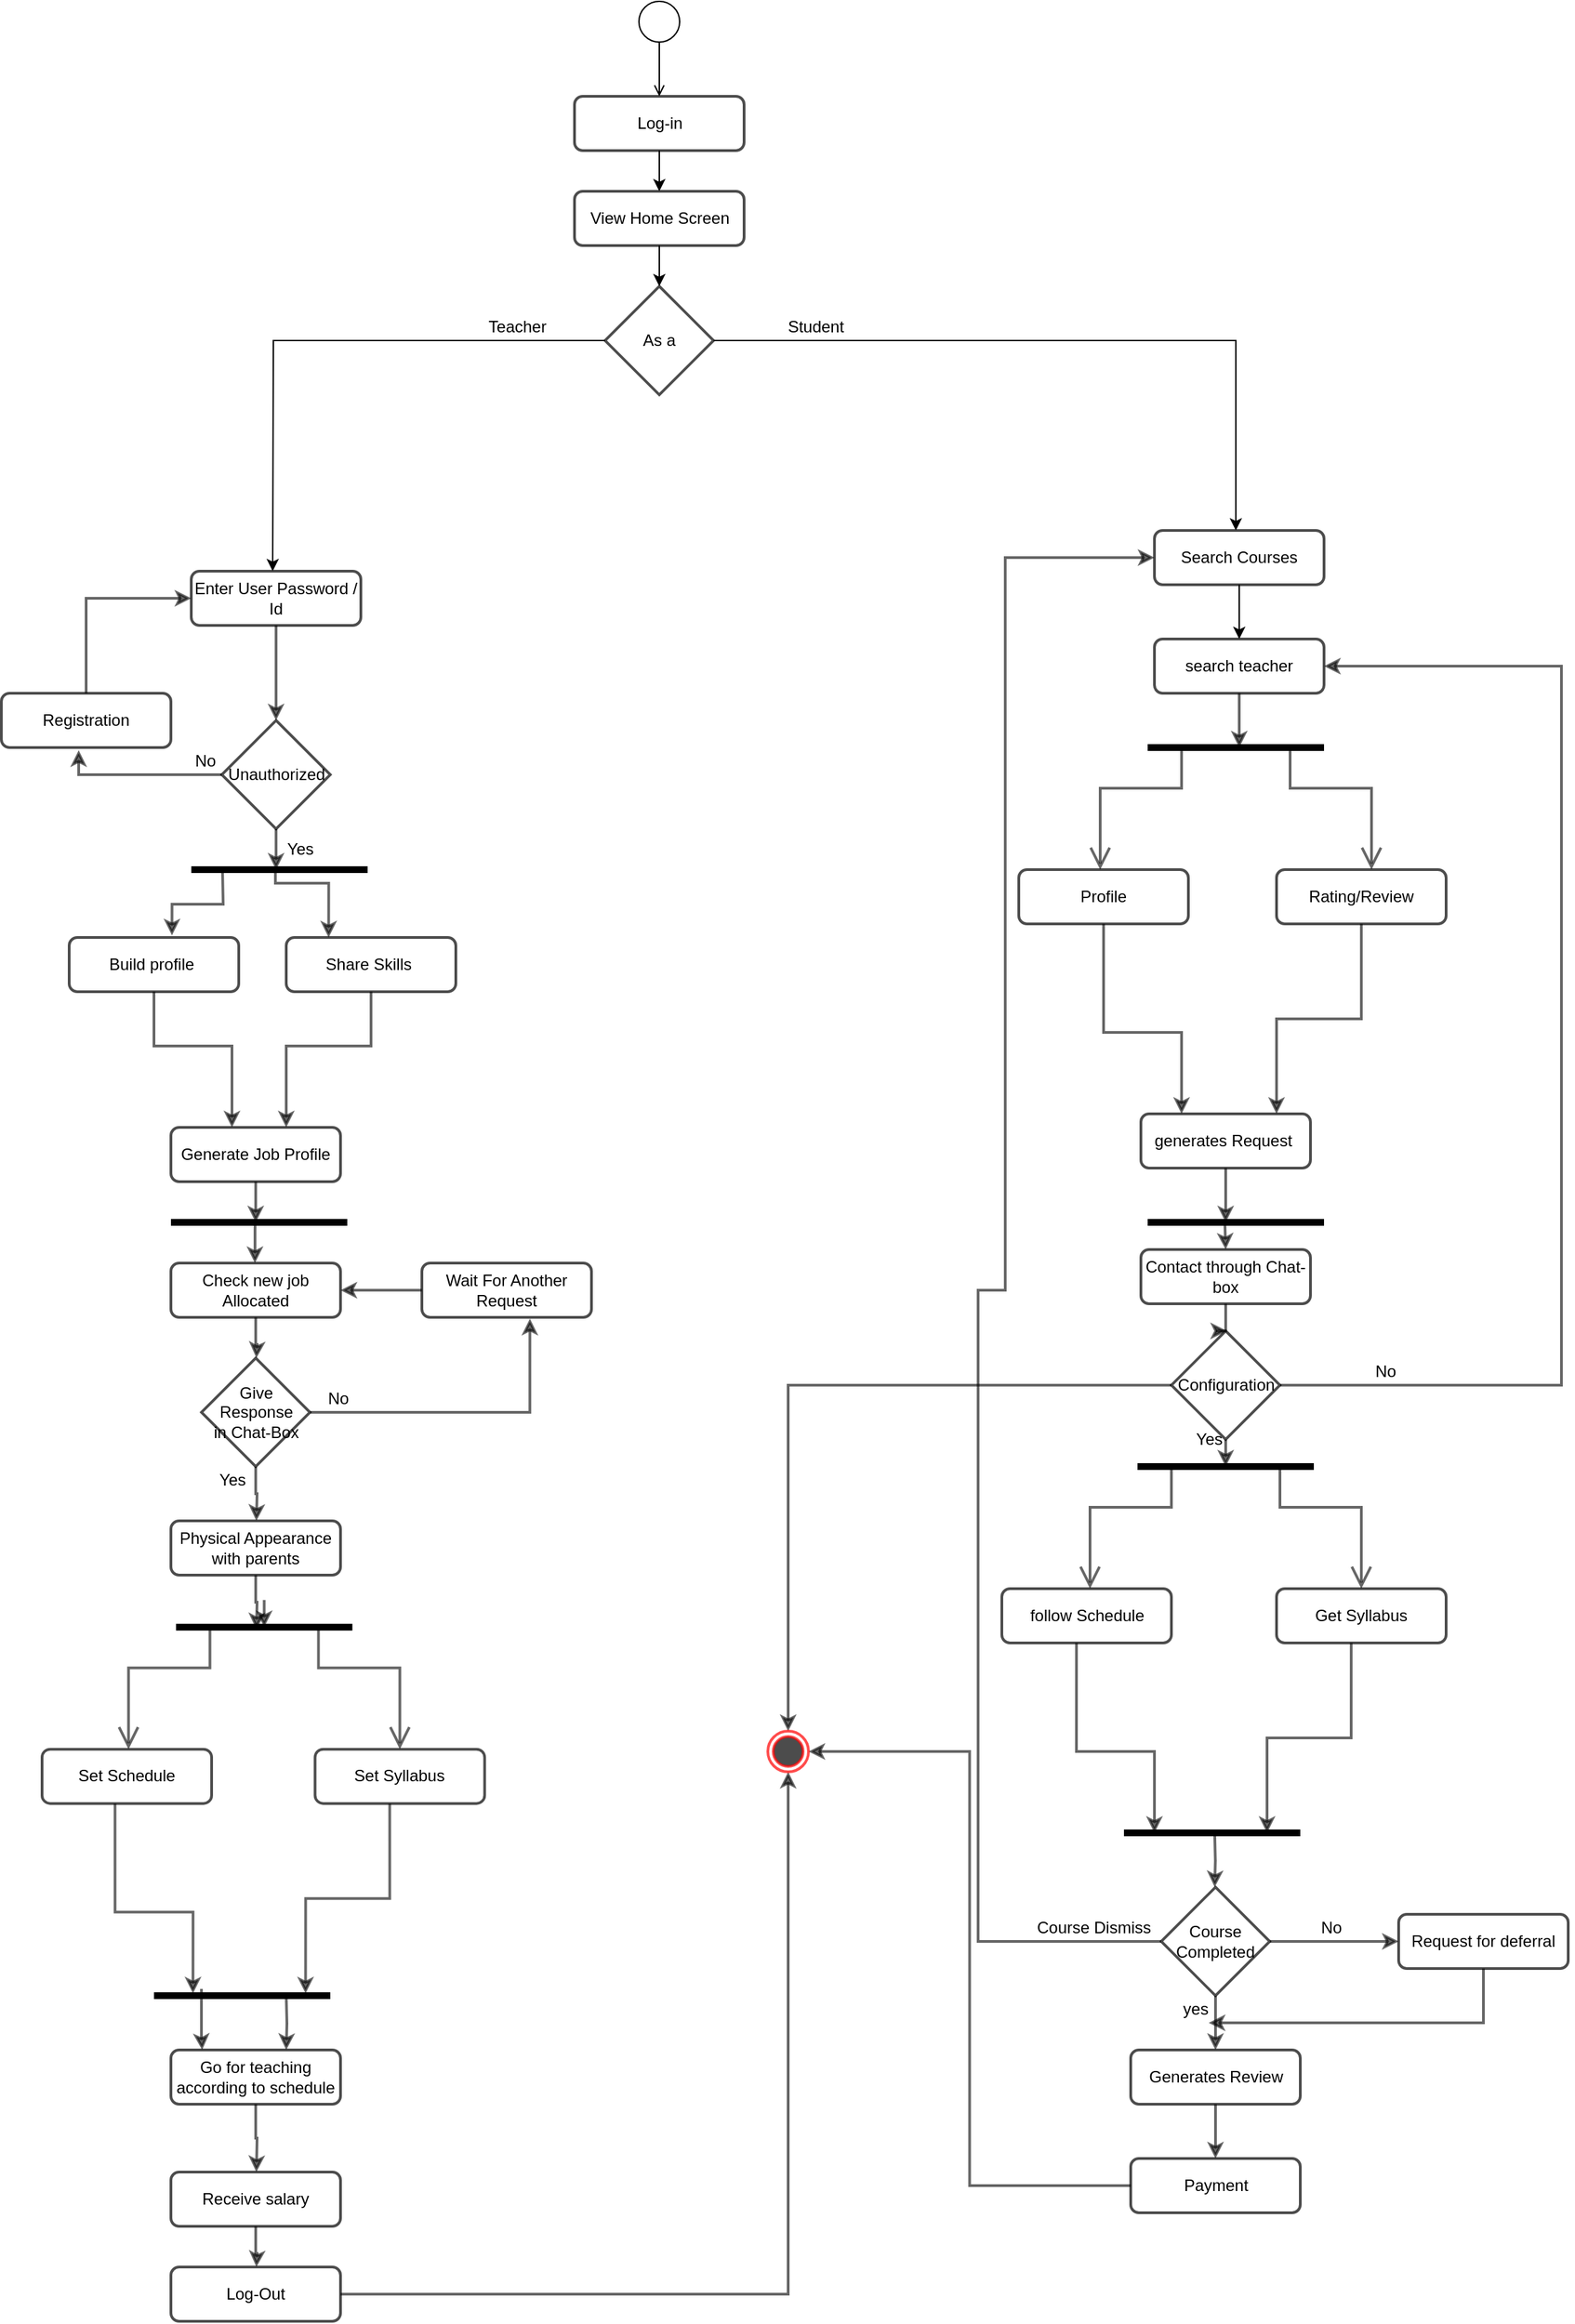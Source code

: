 <mxfile version="20.4.0" type="device"><diagram name="Page-1" id="0783ab3e-0a74-02c8-0abd-f7b4e66b4bec"><mxGraphModel dx="2090" dy="671" grid="1" gridSize="10" guides="1" tooltips="1" connect="1" arrows="1" fold="1" page="1" pageScale="1" pageWidth="850" pageHeight="1100" background="none" math="0" shadow="0"><root><mxCell id="0"/><mxCell id="1" parent="0"/><mxCell id="g82Zf-Lcx8JKlBV5Em9E-5" value="" style="ellipse;html=1;" parent="1" vertex="1"><mxGeometry x="400" y="50" width="30" height="30" as="geometry"/></mxCell><mxCell id="g82Zf-Lcx8JKlBV5Em9E-6" value="" style="endArrow=open;html=1;rounded=0;align=center;verticalAlign=top;endFill=0;labelBackgroundColor=none;endSize=6;" parent="1" source="g82Zf-Lcx8JKlBV5Em9E-5" edge="1"><mxGeometry relative="1" as="geometry"><mxPoint x="415" y="120" as="targetPoint"/></mxGeometry></mxCell><mxCell id="g82Zf-Lcx8JKlBV5Em9E-19" style="edgeStyle=orthogonalEdgeStyle;rounded=0;orthogonalLoop=1;jettySize=auto;html=1;" parent="1" source="g82Zf-Lcx8JKlBV5Em9E-15" target="g82Zf-Lcx8JKlBV5Em9E-16" edge="1"><mxGeometry relative="1" as="geometry"/></mxCell><mxCell id="g82Zf-Lcx8JKlBV5Em9E-15" value="Log-in" style="rounded=1;whiteSpace=wrap;html=1;strokeWidth=2;fillColor=#FFFFFF;opacity=70;" parent="1" vertex="1"><mxGeometry x="352.5" y="120" width="125" height="40" as="geometry"/></mxCell><mxCell id="g82Zf-Lcx8JKlBV5Em9E-21" style="edgeStyle=orthogonalEdgeStyle;rounded=0;orthogonalLoop=1;jettySize=auto;html=1;" parent="1" source="g82Zf-Lcx8JKlBV5Em9E-16" target="g82Zf-Lcx8JKlBV5Em9E-20" edge="1"><mxGeometry relative="1" as="geometry"/></mxCell><mxCell id="g82Zf-Lcx8JKlBV5Em9E-16" value="View Home Screen" style="rounded=1;whiteSpace=wrap;html=1;strokeWidth=2;fillColor=#FFFFFF;opacity=70;" parent="1" vertex="1"><mxGeometry x="352.5" y="190" width="125" height="40" as="geometry"/></mxCell><mxCell id="g82Zf-Lcx8JKlBV5Em9E-22" style="edgeStyle=orthogonalEdgeStyle;rounded=0;orthogonalLoop=1;jettySize=auto;html=1;" parent="1" source="g82Zf-Lcx8JKlBV5Em9E-20" edge="1"><mxGeometry relative="1" as="geometry"><mxPoint x="840" y="440" as="targetPoint"/><Array as="points"><mxPoint x="680" y="300"/><mxPoint x="680" y="300"/></Array></mxGeometry></mxCell><mxCell id="g82Zf-Lcx8JKlBV5Em9E-24" style="edgeStyle=orthogonalEdgeStyle;rounded=0;orthogonalLoop=1;jettySize=auto;html=1;" parent="1" source="g82Zf-Lcx8JKlBV5Em9E-20" edge="1"><mxGeometry relative="1" as="geometry"><mxPoint x="130" y="470" as="targetPoint"/></mxGeometry></mxCell><mxCell id="g82Zf-Lcx8JKlBV5Em9E-20" value="As a" style="rhombus;whiteSpace=wrap;html=1;strokeWidth=2;fillColor=#FFFFFF;opacity=70;" parent="1" vertex="1"><mxGeometry x="375" y="260" width="80" height="80" as="geometry"/></mxCell><mxCell id="g82Zf-Lcx8JKlBV5Em9E-25" value="Student" style="text;html=1;align=center;verticalAlign=middle;resizable=0;points=[];autosize=1;strokeColor=none;fillColor=none;" parent="1" vertex="1"><mxGeometry x="500" y="275" width="60" height="30" as="geometry"/></mxCell><mxCell id="g82Zf-Lcx8JKlBV5Em9E-28" style="edgeStyle=orthogonalEdgeStyle;rounded=0;orthogonalLoop=1;jettySize=auto;html=1;entryX=0.5;entryY=0;entryDx=0;entryDy=0;" parent="1" source="g82Zf-Lcx8JKlBV5Em9E-26" target="g82Zf-Lcx8JKlBV5Em9E-27" edge="1"><mxGeometry relative="1" as="geometry"/></mxCell><mxCell id="g82Zf-Lcx8JKlBV5Em9E-26" value="Search Courses" style="rounded=1;whiteSpace=wrap;html=1;strokeWidth=2;fillColor=#FFFFFF;opacity=70;" parent="1" vertex="1"><mxGeometry x="780" y="440" width="125" height="40" as="geometry"/></mxCell><mxCell id="g82Zf-Lcx8JKlBV5Em9E-36" style="edgeStyle=orthogonalEdgeStyle;rounded=0;orthogonalLoop=1;jettySize=auto;html=1;strokeWidth=2;opacity=60;" parent="1" source="g82Zf-Lcx8JKlBV5Em9E-27" edge="1"><mxGeometry relative="1" as="geometry"><mxPoint x="842.5" y="600" as="targetPoint"/></mxGeometry></mxCell><mxCell id="g82Zf-Lcx8JKlBV5Em9E-27" value="search teacher" style="rounded=1;whiteSpace=wrap;html=1;strokeWidth=2;fillColor=#FFFFFF;opacity=70;" parent="1" vertex="1"><mxGeometry x="780" y="520" width="125" height="40" as="geometry"/></mxCell><mxCell id="g82Zf-Lcx8JKlBV5Em9E-37" style="edgeStyle=orthogonalEdgeStyle;rounded=0;orthogonalLoop=1;jettySize=auto;html=1;strokeWidth=2;opacity=60;" parent="1" source="g82Zf-Lcx8JKlBV5Em9E-29" edge="1"><mxGeometry relative="1" as="geometry"><mxPoint x="800" y="870" as="targetPoint"/><Array as="points"><mxPoint x="743" y="810"/><mxPoint x="800" y="810"/></Array></mxGeometry></mxCell><mxCell id="g82Zf-Lcx8JKlBV5Em9E-29" value="Profile" style="rounded=1;whiteSpace=wrap;html=1;strokeWidth=2;fillColor=#FFFFFF;opacity=70;" parent="1" vertex="1"><mxGeometry x="680" y="690" width="125" height="40" as="geometry"/></mxCell><mxCell id="g82Zf-Lcx8JKlBV5Em9E-31" value="" style="endArrow=none;html=1;rounded=0;strokeWidth=5;" parent="1" edge="1"><mxGeometry width="50" height="50" relative="1" as="geometry"><mxPoint x="775" y="600" as="sourcePoint"/><mxPoint x="905" y="600" as="targetPoint"/></mxGeometry></mxCell><mxCell id="g82Zf-Lcx8JKlBV5Em9E-33" value="" style="endArrow=open;endFill=1;endSize=12;html=1;rounded=0;strokeWidth=2;opacity=60;" parent="1" edge="1"><mxGeometry width="160" relative="1" as="geometry"><mxPoint x="800" y="600" as="sourcePoint"/><mxPoint x="740" y="690" as="targetPoint"/><Array as="points"><mxPoint x="800" y="630"/><mxPoint x="740" y="630"/></Array></mxGeometry></mxCell><mxCell id="g82Zf-Lcx8JKlBV5Em9E-38" style="edgeStyle=orthogonalEdgeStyle;rounded=0;orthogonalLoop=1;jettySize=auto;html=1;strokeWidth=2;opacity=60;" parent="1" source="g82Zf-Lcx8JKlBV5Em9E-34" edge="1"><mxGeometry relative="1" as="geometry"><mxPoint x="870" y="870" as="targetPoint"/><Array as="points"><mxPoint x="933" y="800"/><mxPoint x="870" y="800"/></Array></mxGeometry></mxCell><mxCell id="g82Zf-Lcx8JKlBV5Em9E-34" value="Rating/Review" style="rounded=1;whiteSpace=wrap;html=1;strokeWidth=2;fillColor=#FFFFFF;opacity=70;" parent="1" vertex="1"><mxGeometry x="870" y="690" width="125" height="40" as="geometry"/></mxCell><mxCell id="g82Zf-Lcx8JKlBV5Em9E-35" value="" style="endArrow=open;endFill=1;endSize=12;html=1;rounded=0;strokeWidth=2;opacity=60;" parent="1" edge="1"><mxGeometry width="160" relative="1" as="geometry"><mxPoint x="880" y="600" as="sourcePoint"/><mxPoint x="940" y="690" as="targetPoint"/><Array as="points"><mxPoint x="880" y="630"/><mxPoint x="940" y="630"/></Array></mxGeometry></mxCell><mxCell id="g82Zf-Lcx8JKlBV5Em9E-40" style="edgeStyle=orthogonalEdgeStyle;rounded=0;orthogonalLoop=1;jettySize=auto;html=1;strokeWidth=2;opacity=60;" parent="1" source="g82Zf-Lcx8JKlBV5Em9E-39" edge="1"><mxGeometry relative="1" as="geometry"><mxPoint x="832.5" y="950" as="targetPoint"/></mxGeometry></mxCell><mxCell id="g82Zf-Lcx8JKlBV5Em9E-39" value="&amp;nbsp;generates Request&amp;nbsp;&amp;nbsp;" style="rounded=1;whiteSpace=wrap;html=1;strokeWidth=2;fillColor=#FFFFFF;opacity=70;" parent="1" vertex="1"><mxGeometry x="770" y="870" width="125" height="40" as="geometry"/></mxCell><mxCell id="g82Zf-Lcx8JKlBV5Em9E-43" style="edgeStyle=orthogonalEdgeStyle;rounded=0;orthogonalLoop=1;jettySize=auto;html=1;strokeWidth=2;opacity=60;" parent="1" source="g82Zf-Lcx8JKlBV5Em9E-42" target="g82Zf-Lcx8JKlBV5Em9E-27" edge="1"><mxGeometry relative="1" as="geometry"><mxPoint x="910" y="540" as="targetPoint"/><Array as="points"><mxPoint x="1080" y="1070"/><mxPoint x="1080" y="540"/></Array></mxGeometry></mxCell><mxCell id="g82Zf-Lcx8JKlBV5Em9E-56" style="edgeStyle=orthogonalEdgeStyle;rounded=0;orthogonalLoop=1;jettySize=auto;html=1;strokeWidth=2;opacity=60;" parent="1" source="g82Zf-Lcx8JKlBV5Em9E-42" edge="1"><mxGeometry relative="1" as="geometry"><mxPoint x="832.5" y="1130" as="targetPoint"/></mxGeometry></mxCell><mxCell id="g82Zf-Lcx8JKlBV5Em9E-137" style="edgeStyle=orthogonalEdgeStyle;rounded=0;orthogonalLoop=1;jettySize=auto;html=1;entryX=0.5;entryY=0;entryDx=0;entryDy=0;strokeWidth=2;opacity=60;" parent="1" source="g82Zf-Lcx8JKlBV5Em9E-42" target="g82Zf-Lcx8JKlBV5Em9E-133" edge="1"><mxGeometry relative="1" as="geometry"/></mxCell><mxCell id="g82Zf-Lcx8JKlBV5Em9E-42" value="Configuration" style="rhombus;whiteSpace=wrap;html=1;strokeWidth=2;fillColor=#FFFFFF;opacity=70;" parent="1" vertex="1"><mxGeometry x="792.5" y="1030" width="80" height="80" as="geometry"/></mxCell><mxCell id="g82Zf-Lcx8JKlBV5Em9E-44" value="" style="endArrow=none;html=1;rounded=0;strokeWidth=5;" parent="1" edge="1"><mxGeometry width="50" height="50" relative="1" as="geometry"><mxPoint x="775" y="950" as="sourcePoint"/><mxPoint x="905" y="950" as="targetPoint"/></mxGeometry></mxCell><mxCell id="g82Zf-Lcx8JKlBV5Em9E-46" style="edgeStyle=orthogonalEdgeStyle;rounded=0;orthogonalLoop=1;jettySize=auto;html=1;strokeWidth=2;opacity=60;" parent="1" edge="1"><mxGeometry relative="1" as="geometry"><mxPoint x="780" y="1400" as="targetPoint"/><mxPoint x="722.529" y="1260" as="sourcePoint"/><Array as="points"><mxPoint x="723" y="1340"/><mxPoint x="780" y="1340"/></Array></mxGeometry></mxCell><mxCell id="g82Zf-Lcx8JKlBV5Em9E-47" value="" style="endArrow=none;html=1;rounded=0;strokeWidth=5;" parent="1" edge="1"><mxGeometry width="50" height="50" relative="1" as="geometry"><mxPoint x="767.5" y="1130" as="sourcePoint"/><mxPoint x="897.5" y="1130" as="targetPoint"/></mxGeometry></mxCell><mxCell id="g82Zf-Lcx8JKlBV5Em9E-48" value="" style="endArrow=open;endFill=1;endSize=12;html=1;rounded=0;strokeWidth=2;opacity=60;" parent="1" edge="1"><mxGeometry width="160" relative="1" as="geometry"><mxPoint x="792.5" y="1130" as="sourcePoint"/><mxPoint x="732.5" y="1220" as="targetPoint"/><Array as="points"><mxPoint x="792.5" y="1160"/><mxPoint x="732.5" y="1160"/></Array></mxGeometry></mxCell><mxCell id="g82Zf-Lcx8JKlBV5Em9E-49" style="edgeStyle=orthogonalEdgeStyle;rounded=0;orthogonalLoop=1;jettySize=auto;html=1;strokeWidth=2;opacity=60;" parent="1" edge="1"><mxGeometry relative="1" as="geometry"><mxPoint x="863" y="1400" as="targetPoint"/><mxPoint x="925.029" y="1260" as="sourcePoint"/><Array as="points"><mxPoint x="925.5" y="1330"/><mxPoint x="862.5" y="1330"/></Array></mxGeometry></mxCell><mxCell id="g82Zf-Lcx8JKlBV5Em9E-50" value="" style="endArrow=open;endFill=1;endSize=12;html=1;rounded=0;strokeWidth=2;opacity=60;" parent="1" edge="1"><mxGeometry width="160" relative="1" as="geometry"><mxPoint x="872.5" y="1130" as="sourcePoint"/><mxPoint x="932.5" y="1220" as="targetPoint"/><Array as="points"><mxPoint x="872.5" y="1160"/><mxPoint x="932.5" y="1160"/></Array></mxGeometry></mxCell><mxCell id="g82Zf-Lcx8JKlBV5Em9E-53" value="" style="endArrow=none;html=1;rounded=0;strokeWidth=5;" parent="1" edge="1"><mxGeometry width="50" height="50" relative="1" as="geometry"><mxPoint x="757.5" y="1400" as="sourcePoint"/><mxPoint x="887.5" y="1400" as="targetPoint"/></mxGeometry></mxCell><mxCell id="g82Zf-Lcx8JKlBV5Em9E-54" value="follow Schedule" style="rounded=1;whiteSpace=wrap;html=1;strokeWidth=2;fillColor=#FFFFFF;opacity=70;" parent="1" vertex="1"><mxGeometry x="667.5" y="1220" width="125" height="40" as="geometry"/></mxCell><mxCell id="g82Zf-Lcx8JKlBV5Em9E-55" value="Get Syllabus" style="rounded=1;whiteSpace=wrap;html=1;strokeWidth=2;fillColor=#FFFFFF;opacity=70;" parent="1" vertex="1"><mxGeometry x="870" y="1220" width="125" height="40" as="geometry"/></mxCell><mxCell id="g82Zf-Lcx8JKlBV5Em9E-59" style="edgeStyle=orthogonalEdgeStyle;rounded=0;orthogonalLoop=1;jettySize=auto;html=1;strokeWidth=2;opacity=60;" parent="1" edge="1"><mxGeometry relative="1" as="geometry"><mxPoint x="824.41" y="1440" as="targetPoint"/><mxPoint x="824.41" y="1400" as="sourcePoint"/></mxGeometry></mxCell><mxCell id="g82Zf-Lcx8JKlBV5Em9E-60" value="Teacher" style="text;html=1;align=center;verticalAlign=middle;resizable=0;points=[];autosize=1;strokeColor=none;fillColor=none;" parent="1" vertex="1"><mxGeometry x="275" y="275" width="70" height="30" as="geometry"/></mxCell><mxCell id="g82Zf-Lcx8JKlBV5Em9E-65" style="edgeStyle=orthogonalEdgeStyle;rounded=0;orthogonalLoop=1;jettySize=auto;html=1;strokeWidth=2;opacity=60;" parent="1" source="g82Zf-Lcx8JKlBV5Em9E-61" edge="1"><mxGeometry relative="1" as="geometry"><mxPoint x="833" y="1030" as="targetPoint"/></mxGeometry></mxCell><mxCell id="g82Zf-Lcx8JKlBV5Em9E-61" value="Contact through Chat-box" style="rounded=1;whiteSpace=wrap;html=1;strokeWidth=2;fillColor=#FFFFFF;opacity=70;" parent="1" vertex="1"><mxGeometry x="770" y="970" width="125" height="40" as="geometry"/></mxCell><mxCell id="g82Zf-Lcx8JKlBV5Em9E-64" style="edgeStyle=orthogonalEdgeStyle;rounded=0;orthogonalLoop=1;jettySize=auto;html=1;strokeWidth=2;opacity=60;entryX=0.5;entryY=0;entryDx=0;entryDy=0;" parent="1" target="g82Zf-Lcx8JKlBV5Em9E-61" edge="1"><mxGeometry relative="1" as="geometry"><mxPoint x="831.91" y="990" as="targetPoint"/><mxPoint x="831.91" y="950" as="sourcePoint"/></mxGeometry></mxCell><mxCell id="g82Zf-Lcx8JKlBV5Em9E-67" value="No" style="text;html=1;align=center;verticalAlign=middle;resizable=0;points=[];autosize=1;strokeColor=none;fillColor=none;" parent="1" vertex="1"><mxGeometry x="930" y="1045" width="40" height="30" as="geometry"/></mxCell><mxCell id="g82Zf-Lcx8JKlBV5Em9E-68" value="Yes" style="text;html=1;align=center;verticalAlign=middle;resizable=0;points=[];autosize=1;strokeColor=none;fillColor=none;" parent="1" vertex="1"><mxGeometry x="800" y="1095" width="40" height="30" as="geometry"/></mxCell><mxCell id="g82Zf-Lcx8JKlBV5Em9E-71" style="edgeStyle=orthogonalEdgeStyle;rounded=0;orthogonalLoop=1;jettySize=auto;html=1;strokeWidth=2;opacity=60;" parent="1" source="g82Zf-Lcx8JKlBV5Em9E-70" edge="1"><mxGeometry relative="1" as="geometry"><mxPoint x="825" y="1560" as="targetPoint"/></mxGeometry></mxCell><mxCell id="g82Zf-Lcx8JKlBV5Em9E-73" style="edgeStyle=orthogonalEdgeStyle;rounded=0;orthogonalLoop=1;jettySize=auto;html=1;strokeWidth=2;opacity=60;" parent="1" source="g82Zf-Lcx8JKlBV5Em9E-70" edge="1"><mxGeometry relative="1" as="geometry"><mxPoint x="960" y="1480" as="targetPoint"/></mxGeometry></mxCell><mxCell id="g82Zf-Lcx8JKlBV5Em9E-138" style="edgeStyle=orthogonalEdgeStyle;rounded=0;orthogonalLoop=1;jettySize=auto;html=1;strokeWidth=2;opacity=60;entryX=0;entryY=0.5;entryDx=0;entryDy=0;" parent="1" source="g82Zf-Lcx8JKlBV5Em9E-70" target="g82Zf-Lcx8JKlBV5Em9E-26" edge="1"><mxGeometry relative="1" as="geometry"><mxPoint x="770" y="450" as="targetPoint"/><Array as="points"><mxPoint x="650" y="1480"/><mxPoint x="650" y="1000"/><mxPoint x="670" y="1000"/><mxPoint x="670" y="460"/></Array></mxGeometry></mxCell><mxCell id="g82Zf-Lcx8JKlBV5Em9E-70" value="Course Completed" style="rhombus;whiteSpace=wrap;html=1;strokeWidth=2;fillColor=#FFFFFF;opacity=70;" parent="1" vertex="1"><mxGeometry x="785" y="1440" width="80" height="80" as="geometry"/></mxCell><mxCell id="g82Zf-Lcx8JKlBV5Em9E-74" value="yes" style="text;html=1;align=center;verticalAlign=middle;resizable=0;points=[];autosize=1;strokeColor=none;fillColor=none;" parent="1" vertex="1"><mxGeometry x="790" y="1515" width="40" height="30" as="geometry"/></mxCell><mxCell id="g82Zf-Lcx8JKlBV5Em9E-75" value="No" style="text;html=1;align=center;verticalAlign=middle;resizable=0;points=[];autosize=1;strokeColor=none;fillColor=none;" parent="1" vertex="1"><mxGeometry x="890" y="1455" width="40" height="30" as="geometry"/></mxCell><mxCell id="g82Zf-Lcx8JKlBV5Em9E-78" style="edgeStyle=orthogonalEdgeStyle;rounded=0;orthogonalLoop=1;jettySize=auto;html=1;strokeWidth=2;opacity=60;" parent="1" source="g82Zf-Lcx8JKlBV5Em9E-77" edge="1"><mxGeometry relative="1" as="geometry"><mxPoint x="825" y="1640" as="targetPoint"/></mxGeometry></mxCell><mxCell id="g82Zf-Lcx8JKlBV5Em9E-77" value="Generates Review" style="rounded=1;whiteSpace=wrap;html=1;strokeWidth=2;fillColor=#FFFFFF;opacity=70;" parent="1" vertex="1"><mxGeometry x="762.5" y="1560" width="125" height="40" as="geometry"/></mxCell><mxCell id="g82Zf-Lcx8JKlBV5Em9E-134" style="edgeStyle=orthogonalEdgeStyle;rounded=0;orthogonalLoop=1;jettySize=auto;html=1;entryX=1;entryY=0.5;entryDx=0;entryDy=0;strokeWidth=2;opacity=60;" parent="1" source="g82Zf-Lcx8JKlBV5Em9E-80" target="g82Zf-Lcx8JKlBV5Em9E-133" edge="1"><mxGeometry relative="1" as="geometry"/></mxCell><mxCell id="g82Zf-Lcx8JKlBV5Em9E-80" value="Payment" style="rounded=1;whiteSpace=wrap;html=1;strokeWidth=2;fillColor=#FFFFFF;opacity=70;" parent="1" vertex="1"><mxGeometry x="762.5" y="1640" width="125" height="40" as="geometry"/></mxCell><mxCell id="g82Zf-Lcx8JKlBV5Em9E-84" style="edgeStyle=orthogonalEdgeStyle;rounded=0;orthogonalLoop=1;jettySize=auto;html=1;entryX=0.5;entryY=0;entryDx=0;entryDy=0;strokeWidth=2;opacity=60;" parent="1" source="g82Zf-Lcx8JKlBV5Em9E-81" target="g82Zf-Lcx8JKlBV5Em9E-83" edge="1"><mxGeometry relative="1" as="geometry"/></mxCell><mxCell id="g82Zf-Lcx8JKlBV5Em9E-81" value="Enter User Password / Id" style="rounded=1;whiteSpace=wrap;html=1;strokeWidth=2;fillColor=#FFFFFF;opacity=70;" parent="1" vertex="1"><mxGeometry x="70" y="470" width="125" height="40" as="geometry"/></mxCell><mxCell id="g82Zf-Lcx8JKlBV5Em9E-86" style="edgeStyle=orthogonalEdgeStyle;rounded=0;orthogonalLoop=1;jettySize=auto;html=1;strokeWidth=2;opacity=60;entryX=0;entryY=0.5;entryDx=0;entryDy=0;exitX=0.5;exitY=0;exitDx=0;exitDy=0;" parent="1" source="g82Zf-Lcx8JKlBV5Em9E-82" target="g82Zf-Lcx8JKlBV5Em9E-81" edge="1"><mxGeometry relative="1" as="geometry"><mxPoint x="-7.5" y="490" as="targetPoint"/></mxGeometry></mxCell><mxCell id="g82Zf-Lcx8JKlBV5Em9E-82" value="Registration" style="rounded=1;whiteSpace=wrap;html=1;strokeWidth=2;fillColor=#FFFFFF;opacity=70;" parent="1" vertex="1"><mxGeometry x="-70" y="560" width="125" height="40" as="geometry"/></mxCell><mxCell id="g82Zf-Lcx8JKlBV5Em9E-85" style="edgeStyle=orthogonalEdgeStyle;rounded=0;orthogonalLoop=1;jettySize=auto;html=1;strokeWidth=2;opacity=60;entryX=0.456;entryY=1.05;entryDx=0;entryDy=0;entryPerimeter=0;" parent="1" source="g82Zf-Lcx8JKlBV5Em9E-83" target="g82Zf-Lcx8JKlBV5Em9E-82" edge="1"><mxGeometry relative="1" as="geometry"><mxPoint x="-100" y="621" as="targetPoint"/><Array as="points"><mxPoint x="-13" y="620"/></Array></mxGeometry></mxCell><mxCell id="g82Zf-Lcx8JKlBV5Em9E-89" style="edgeStyle=orthogonalEdgeStyle;rounded=0;orthogonalLoop=1;jettySize=auto;html=1;strokeWidth=2;opacity=60;" parent="1" source="g82Zf-Lcx8JKlBV5Em9E-83" edge="1"><mxGeometry relative="1" as="geometry"><mxPoint x="132.5" y="690" as="targetPoint"/></mxGeometry></mxCell><mxCell id="g82Zf-Lcx8JKlBV5Em9E-83" value="Unauthorized" style="rhombus;whiteSpace=wrap;html=1;strokeWidth=2;fillColor=#FFFFFF;opacity=70;" parent="1" vertex="1"><mxGeometry x="92.5" y="580" width="80" height="80" as="geometry"/></mxCell><mxCell id="g82Zf-Lcx8JKlBV5Em9E-102" style="edgeStyle=orthogonalEdgeStyle;rounded=0;orthogonalLoop=1;jettySize=auto;html=1;strokeWidth=2;opacity=60;" parent="1" source="g82Zf-Lcx8JKlBV5Em9E-91" edge="1"><mxGeometry relative="1" as="geometry"><mxPoint x="100" y="880" as="targetPoint"/><Array as="points"><mxPoint x="43" y="820"/><mxPoint x="100" y="820"/></Array></mxGeometry></mxCell><mxCell id="g82Zf-Lcx8JKlBV5Em9E-91" value="Build profile&amp;nbsp;" style="rounded=1;whiteSpace=wrap;html=1;strokeWidth=2;fillColor=#FFFFFF;opacity=70;" parent="1" vertex="1"><mxGeometry x="-20" y="740" width="125" height="40" as="geometry"/></mxCell><mxCell id="g82Zf-Lcx8JKlBV5Em9E-94" value="" style="endArrow=none;html=1;rounded=0;strokeWidth=5;" parent="1" edge="1"><mxGeometry width="50" height="50" relative="1" as="geometry"><mxPoint x="70" y="690" as="sourcePoint"/><mxPoint x="200" y="690" as="targetPoint"/></mxGeometry></mxCell><mxCell id="g82Zf-Lcx8JKlBV5Em9E-96" style="edgeStyle=orthogonalEdgeStyle;rounded=0;orthogonalLoop=1;jettySize=auto;html=1;strokeWidth=2;opacity=60;entryX=0.606;entryY=-0.039;entryDx=0;entryDy=0;entryPerimeter=0;" parent="1" target="g82Zf-Lcx8JKlBV5Em9E-91" edge="1"><mxGeometry relative="1" as="geometry"><mxPoint x="92.5" y="730" as="targetPoint"/><mxPoint x="93" y="690" as="sourcePoint"/></mxGeometry></mxCell><mxCell id="g82Zf-Lcx8JKlBV5Em9E-103" style="edgeStyle=orthogonalEdgeStyle;rounded=0;orthogonalLoop=1;jettySize=auto;html=1;strokeWidth=2;opacity=60;" parent="1" source="g82Zf-Lcx8JKlBV5Em9E-97" edge="1"><mxGeometry relative="1" as="geometry"><mxPoint x="140" y="880" as="targetPoint"/><Array as="points"><mxPoint x="203" y="820"/><mxPoint x="140" y="820"/></Array></mxGeometry></mxCell><mxCell id="g82Zf-Lcx8JKlBV5Em9E-97" value="Share Skills&amp;nbsp;" style="rounded=1;whiteSpace=wrap;html=1;strokeWidth=2;fillColor=#FFFFFF;opacity=70;" parent="1" vertex="1"><mxGeometry x="140" y="740" width="125" height="40" as="geometry"/></mxCell><mxCell id="g82Zf-Lcx8JKlBV5Em9E-100" style="edgeStyle=orthogonalEdgeStyle;rounded=0;orthogonalLoop=1;jettySize=auto;html=1;strokeWidth=2;opacity=60;entryX=0.25;entryY=0;entryDx=0;entryDy=0;" parent="1" target="g82Zf-Lcx8JKlBV5Em9E-97" edge="1"><mxGeometry relative="1" as="geometry"><mxPoint x="131.94" y="720.06" as="targetPoint"/><mxPoint x="131.996" y="690.004" as="sourcePoint"/><Array as="points"><mxPoint x="132" y="700"/><mxPoint x="171" y="700"/></Array></mxGeometry></mxCell><mxCell id="g82Zf-Lcx8JKlBV5Em9E-107" style="edgeStyle=orthogonalEdgeStyle;rounded=0;orthogonalLoop=1;jettySize=auto;html=1;strokeWidth=2;opacity=60;" parent="1" source="g82Zf-Lcx8JKlBV5Em9E-104" edge="1"><mxGeometry relative="1" as="geometry"><mxPoint x="117.5" y="950" as="targetPoint"/></mxGeometry></mxCell><mxCell id="g82Zf-Lcx8JKlBV5Em9E-104" value="Generate Job Profile" style="rounded=1;whiteSpace=wrap;html=1;strokeWidth=2;fillColor=#FFFFFF;opacity=70;" parent="1" vertex="1"><mxGeometry x="55" y="880" width="125" height="40" as="geometry"/></mxCell><mxCell id="g82Zf-Lcx8JKlBV5Em9E-105" value="" style="endArrow=none;html=1;rounded=0;strokeWidth=5;" parent="1" edge="1"><mxGeometry width="50" height="50" relative="1" as="geometry"><mxPoint x="55" y="950" as="sourcePoint"/><mxPoint x="185" y="950" as="targetPoint"/></mxGeometry></mxCell><mxCell id="g82Zf-Lcx8JKlBV5Em9E-108" style="edgeStyle=orthogonalEdgeStyle;rounded=0;orthogonalLoop=1;jettySize=auto;html=1;strokeWidth=2;opacity=60;" parent="1" edge="1"><mxGeometry relative="1" as="geometry"><mxPoint x="116.94" y="980" as="targetPoint"/><mxPoint x="116.996" y="950" as="sourcePoint"/></mxGeometry></mxCell><mxCell id="g82Zf-Lcx8JKlBV5Em9E-111" style="edgeStyle=orthogonalEdgeStyle;rounded=0;orthogonalLoop=1;jettySize=auto;html=1;strokeWidth=2;opacity=60;" parent="1" source="g82Zf-Lcx8JKlBV5Em9E-110" edge="1"><mxGeometry relative="1" as="geometry"><mxPoint x="118" y="1050" as="targetPoint"/></mxGeometry></mxCell><mxCell id="g82Zf-Lcx8JKlBV5Em9E-110" value="Check new job Allocated" style="rounded=1;whiteSpace=wrap;html=1;strokeWidth=2;fillColor=#FFFFFF;opacity=70;" parent="1" vertex="1"><mxGeometry x="55" y="980" width="125" height="40" as="geometry"/></mxCell><mxCell id="g82Zf-Lcx8JKlBV5Em9E-119" style="edgeStyle=orthogonalEdgeStyle;rounded=0;orthogonalLoop=1;jettySize=auto;html=1;strokeWidth=2;opacity=60;entryX=0.637;entryY=1.025;entryDx=0;entryDy=0;entryPerimeter=0;" parent="1" source="g82Zf-Lcx8JKlBV5Em9E-112" target="g82Zf-Lcx8JKlBV5Em9E-118" edge="1"><mxGeometry relative="1" as="geometry"><mxPoint x="320" y="1090" as="targetPoint"/></mxGeometry></mxCell><mxCell id="g82Zf-Lcx8JKlBV5Em9E-123" style="edgeStyle=orthogonalEdgeStyle;rounded=0;orthogonalLoop=1;jettySize=auto;html=1;strokeWidth=2;opacity=60;" parent="1" source="g82Zf-Lcx8JKlBV5Em9E-112" edge="1"><mxGeometry relative="1" as="geometry"><mxPoint x="118" y="1170" as="targetPoint"/></mxGeometry></mxCell><mxCell id="g82Zf-Lcx8JKlBV5Em9E-112" value="Give Response&lt;br&gt;in Chat-Box" style="rhombus;whiteSpace=wrap;html=1;strokeWidth=2;fillColor=#FFFFFF;opacity=70;" parent="1" vertex="1"><mxGeometry x="77.5" y="1050" width="80" height="80" as="geometry"/></mxCell><mxCell id="g82Zf-Lcx8JKlBV5Em9E-120" style="edgeStyle=orthogonalEdgeStyle;rounded=0;orthogonalLoop=1;jettySize=auto;html=1;entryX=1;entryY=0.5;entryDx=0;entryDy=0;strokeWidth=2;opacity=60;" parent="1" source="g82Zf-Lcx8JKlBV5Em9E-118" target="g82Zf-Lcx8JKlBV5Em9E-110" edge="1"><mxGeometry relative="1" as="geometry"/></mxCell><mxCell id="g82Zf-Lcx8JKlBV5Em9E-118" value="Wait For Another Request" style="rounded=1;whiteSpace=wrap;html=1;strokeWidth=2;fillColor=#FFFFFF;opacity=70;" parent="1" vertex="1"><mxGeometry x="240" y="980" width="125" height="40" as="geometry"/></mxCell><mxCell id="g82Zf-Lcx8JKlBV5Em9E-122" value="No" style="text;html=1;align=center;verticalAlign=middle;resizable=0;points=[];autosize=1;strokeColor=none;fillColor=none;" parent="1" vertex="1"><mxGeometry x="157.5" y="1065" width="40" height="30" as="geometry"/></mxCell><mxCell id="g82Zf-Lcx8JKlBV5Em9E-124" value="Yes" style="text;html=1;align=center;verticalAlign=middle;resizable=0;points=[];autosize=1;strokeColor=none;fillColor=none;" parent="1" vertex="1"><mxGeometry x="80" y="1125" width="40" height="30" as="geometry"/></mxCell><mxCell id="g82Zf-Lcx8JKlBV5Em9E-126" style="edgeStyle=orthogonalEdgeStyle;rounded=0;orthogonalLoop=1;jettySize=auto;html=1;strokeWidth=2;opacity=60;" parent="1" source="g82Zf-Lcx8JKlBV5Em9E-125" edge="1"><mxGeometry relative="1" as="geometry"><mxPoint x="118" y="1250" as="targetPoint"/></mxGeometry></mxCell><mxCell id="g82Zf-Lcx8JKlBV5Em9E-125" value="Physical Appearance with parents" style="rounded=1;whiteSpace=wrap;html=1;strokeWidth=2;fillColor=#FFFFFF;opacity=70;" parent="1" vertex="1"><mxGeometry x="55" y="1170" width="125" height="40" as="geometry"/></mxCell><mxCell id="g82Zf-Lcx8JKlBV5Em9E-128" style="edgeStyle=orthogonalEdgeStyle;rounded=0;orthogonalLoop=1;jettySize=auto;html=1;strokeWidth=2;opacity=60;" parent="1" source="g82Zf-Lcx8JKlBV5Em9E-127" edge="1"><mxGeometry relative="1" as="geometry"><mxPoint x="118" y="1650" as="targetPoint"/></mxGeometry></mxCell><mxCell id="g82Zf-Lcx8JKlBV5Em9E-127" value="Go for teaching according to schedule" style="rounded=1;whiteSpace=wrap;html=1;strokeWidth=2;fillColor=#FFFFFF;opacity=70;" parent="1" vertex="1"><mxGeometry x="55" y="1560" width="125" height="40" as="geometry"/></mxCell><mxCell id="g82Zf-Lcx8JKlBV5Em9E-130" style="edgeStyle=orthogonalEdgeStyle;rounded=0;orthogonalLoop=1;jettySize=auto;html=1;strokeWidth=2;opacity=60;" parent="1" source="g82Zf-Lcx8JKlBV5Em9E-129" edge="1"><mxGeometry relative="1" as="geometry"><mxPoint x="118" y="1720" as="targetPoint"/></mxGeometry></mxCell><mxCell id="g82Zf-Lcx8JKlBV5Em9E-129" value="Receive salary" style="rounded=1;whiteSpace=wrap;html=1;strokeWidth=2;fillColor=#FFFFFF;opacity=70;" parent="1" vertex="1"><mxGeometry x="55" y="1650" width="125" height="40" as="geometry"/></mxCell><mxCell id="g82Zf-Lcx8JKlBV5Em9E-132" style="edgeStyle=orthogonalEdgeStyle;rounded=0;orthogonalLoop=1;jettySize=auto;html=1;strokeWidth=2;opacity=60;" parent="1" source="g82Zf-Lcx8JKlBV5Em9E-131" target="g82Zf-Lcx8JKlBV5Em9E-133" edge="1"><mxGeometry relative="1" as="geometry"><mxPoint x="510" y="1340" as="targetPoint"/></mxGeometry></mxCell><mxCell id="g82Zf-Lcx8JKlBV5Em9E-131" value="Log-Out" style="rounded=1;whiteSpace=wrap;html=1;strokeWidth=2;fillColor=#FFFFFF;opacity=70;" parent="1" vertex="1"><mxGeometry x="55" y="1720" width="125" height="40" as="geometry"/></mxCell><mxCell id="g82Zf-Lcx8JKlBV5Em9E-133" value="" style="ellipse;html=1;shape=endState;fillColor=#000000;strokeColor=#ff0000;strokeWidth=2;opacity=70;" parent="1" vertex="1"><mxGeometry x="495" y="1325" width="30" height="30" as="geometry"/></mxCell><mxCell id="g82Zf-Lcx8JKlBV5Em9E-136" style="edgeStyle=orthogonalEdgeStyle;rounded=0;orthogonalLoop=1;jettySize=auto;html=1;strokeWidth=2;opacity=60;" parent="1" source="g82Zf-Lcx8JKlBV5Em9E-135" edge="1"><mxGeometry relative="1" as="geometry"><mxPoint x="820" y="1540" as="targetPoint"/><Array as="points"><mxPoint x="1023" y="1540"/></Array></mxGeometry></mxCell><mxCell id="g82Zf-Lcx8JKlBV5Em9E-135" value="Request for deferral" style="rounded=1;whiteSpace=wrap;html=1;strokeWidth=2;fillColor=#FFFFFF;opacity=70;" parent="1" vertex="1"><mxGeometry x="960" y="1460" width="125" height="40" as="geometry"/></mxCell><mxCell id="g82Zf-Lcx8JKlBV5Em9E-139" value="Course Dismiss" style="text;html=1;align=center;verticalAlign=middle;resizable=0;points=[];autosize=1;strokeColor=none;fillColor=none;" parent="1" vertex="1"><mxGeometry x="680" y="1455" width="110" height="30" as="geometry"/></mxCell><mxCell id="g82Zf-Lcx8JKlBV5Em9E-140" value="Yes" style="text;html=1;align=center;verticalAlign=middle;resizable=0;points=[];autosize=1;strokeColor=none;fillColor=none;" parent="1" vertex="1"><mxGeometry x="130" y="660" width="40" height="30" as="geometry"/></mxCell><mxCell id="g82Zf-Lcx8JKlBV5Em9E-141" value="No" style="text;html=1;align=center;verticalAlign=middle;resizable=0;points=[];autosize=1;strokeColor=none;fillColor=none;" parent="1" vertex="1"><mxGeometry x="60" y="595" width="40" height="30" as="geometry"/></mxCell><mxCell id="mFa-cTKKYyqtRiAashq2-2" style="edgeStyle=orthogonalEdgeStyle;rounded=0;orthogonalLoop=1;jettySize=auto;html=1;strokeWidth=2;opacity=60;" edge="1" parent="1"><mxGeometry relative="1" as="geometry"><mxPoint x="123.75" y="1248.33" as="targetPoint"/><mxPoint x="123.75" y="1228.33" as="sourcePoint"/></mxGeometry></mxCell><mxCell id="mFa-cTKKYyqtRiAashq2-3" style="edgeStyle=orthogonalEdgeStyle;rounded=0;orthogonalLoop=1;jettySize=auto;html=1;strokeWidth=2;opacity=60;" edge="1" parent="1"><mxGeometry relative="1" as="geometry"><mxPoint x="71.25" y="1518.33" as="targetPoint"/><mxPoint x="13.779" y="1378.33" as="sourcePoint"/><Array as="points"><mxPoint x="14.25" y="1458.33"/><mxPoint x="71.25" y="1458.33"/></Array></mxGeometry></mxCell><mxCell id="mFa-cTKKYyqtRiAashq2-4" value="" style="endArrow=none;html=1;rounded=0;strokeWidth=5;" edge="1" parent="1"><mxGeometry width="50" height="50" relative="1" as="geometry"><mxPoint x="58.75" y="1248.33" as="sourcePoint"/><mxPoint x="188.75" y="1248.33" as="targetPoint"/></mxGeometry></mxCell><mxCell id="mFa-cTKKYyqtRiAashq2-5" value="" style="endArrow=open;endFill=1;endSize=12;html=1;rounded=0;strokeWidth=2;opacity=60;" edge="1" parent="1"><mxGeometry width="160" relative="1" as="geometry"><mxPoint x="83.75" y="1248.33" as="sourcePoint"/><mxPoint x="23.75" y="1338.33" as="targetPoint"/><Array as="points"><mxPoint x="83.75" y="1278.33"/><mxPoint x="23.75" y="1278.33"/></Array></mxGeometry></mxCell><mxCell id="mFa-cTKKYyqtRiAashq2-6" style="edgeStyle=orthogonalEdgeStyle;rounded=0;orthogonalLoop=1;jettySize=auto;html=1;strokeWidth=2;opacity=60;" edge="1" parent="1"><mxGeometry relative="1" as="geometry"><mxPoint x="154.25" y="1518.33" as="targetPoint"/><mxPoint x="216.279" y="1378.33" as="sourcePoint"/><Array as="points"><mxPoint x="216.75" y="1448.33"/><mxPoint x="153.75" y="1448.33"/></Array></mxGeometry></mxCell><mxCell id="mFa-cTKKYyqtRiAashq2-7" value="" style="endArrow=open;endFill=1;endSize=12;html=1;rounded=0;strokeWidth=2;opacity=60;" edge="1" parent="1"><mxGeometry width="160" relative="1" as="geometry"><mxPoint x="163.75" y="1248.33" as="sourcePoint"/><mxPoint x="223.75" y="1338.33" as="targetPoint"/><Array as="points"><mxPoint x="163.75" y="1278.33"/><mxPoint x="223.75" y="1278.33"/></Array></mxGeometry></mxCell><mxCell id="mFa-cTKKYyqtRiAashq2-8" value="" style="endArrow=none;html=1;rounded=0;strokeWidth=5;" edge="1" parent="1"><mxGeometry width="50" height="50" relative="1" as="geometry"><mxPoint x="42.5" y="1520" as="sourcePoint"/><mxPoint x="172.5" y="1520" as="targetPoint"/></mxGeometry></mxCell><mxCell id="mFa-cTKKYyqtRiAashq2-9" value="Set Syllabus" style="rounded=1;whiteSpace=wrap;html=1;strokeWidth=2;fillColor=#FFFFFF;opacity=70;" vertex="1" parent="1"><mxGeometry x="161.25" y="1338.33" width="125" height="40" as="geometry"/></mxCell><mxCell id="mFa-cTKKYyqtRiAashq2-10" value="Set Schedule" style="rounded=1;whiteSpace=wrap;html=1;strokeWidth=2;fillColor=#FFFFFF;opacity=70;" vertex="1" parent="1"><mxGeometry x="-40" y="1338.33" width="125" height="40" as="geometry"/></mxCell><mxCell id="mFa-cTKKYyqtRiAashq2-15" style="edgeStyle=orthogonalEdgeStyle;rounded=0;orthogonalLoop=1;jettySize=auto;html=1;strokeWidth=2;opacity=60;" edge="1" parent="1"><mxGeometry relative="1" as="geometry"><mxPoint x="78" y="1560" as="targetPoint"/><mxPoint x="77.5" y="1515" as="sourcePoint"/><Array as="points"><mxPoint x="78" y="1550"/><mxPoint x="78" y="1550"/></Array></mxGeometry></mxCell><mxCell id="mFa-cTKKYyqtRiAashq2-16" style="edgeStyle=orthogonalEdgeStyle;rounded=0;orthogonalLoop=1;jettySize=auto;html=1;strokeWidth=2;opacity=60;" edge="1" parent="1"><mxGeometry relative="1" as="geometry"><mxPoint x="140.0" y="1560" as="targetPoint"/><mxPoint x="140.0" y="1520" as="sourcePoint"/></mxGeometry></mxCell></root></mxGraphModel></diagram></mxfile>